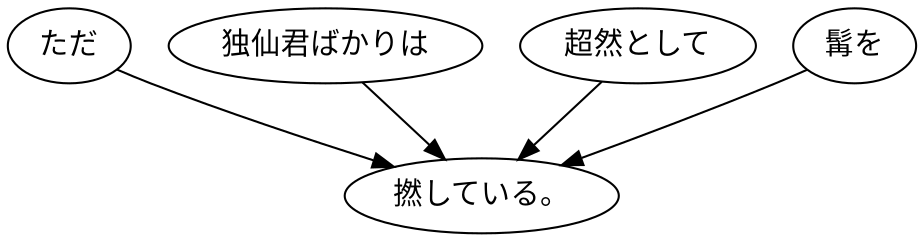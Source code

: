 digraph graph7911 {
	node0 [label="ただ"];
	node1 [label="独仙君ばかりは"];
	node2 [label="超然として"];
	node3 [label="髯を"];
	node4 [label="撚している。"];
	node0 -> node4;
	node1 -> node4;
	node2 -> node4;
	node3 -> node4;
}
